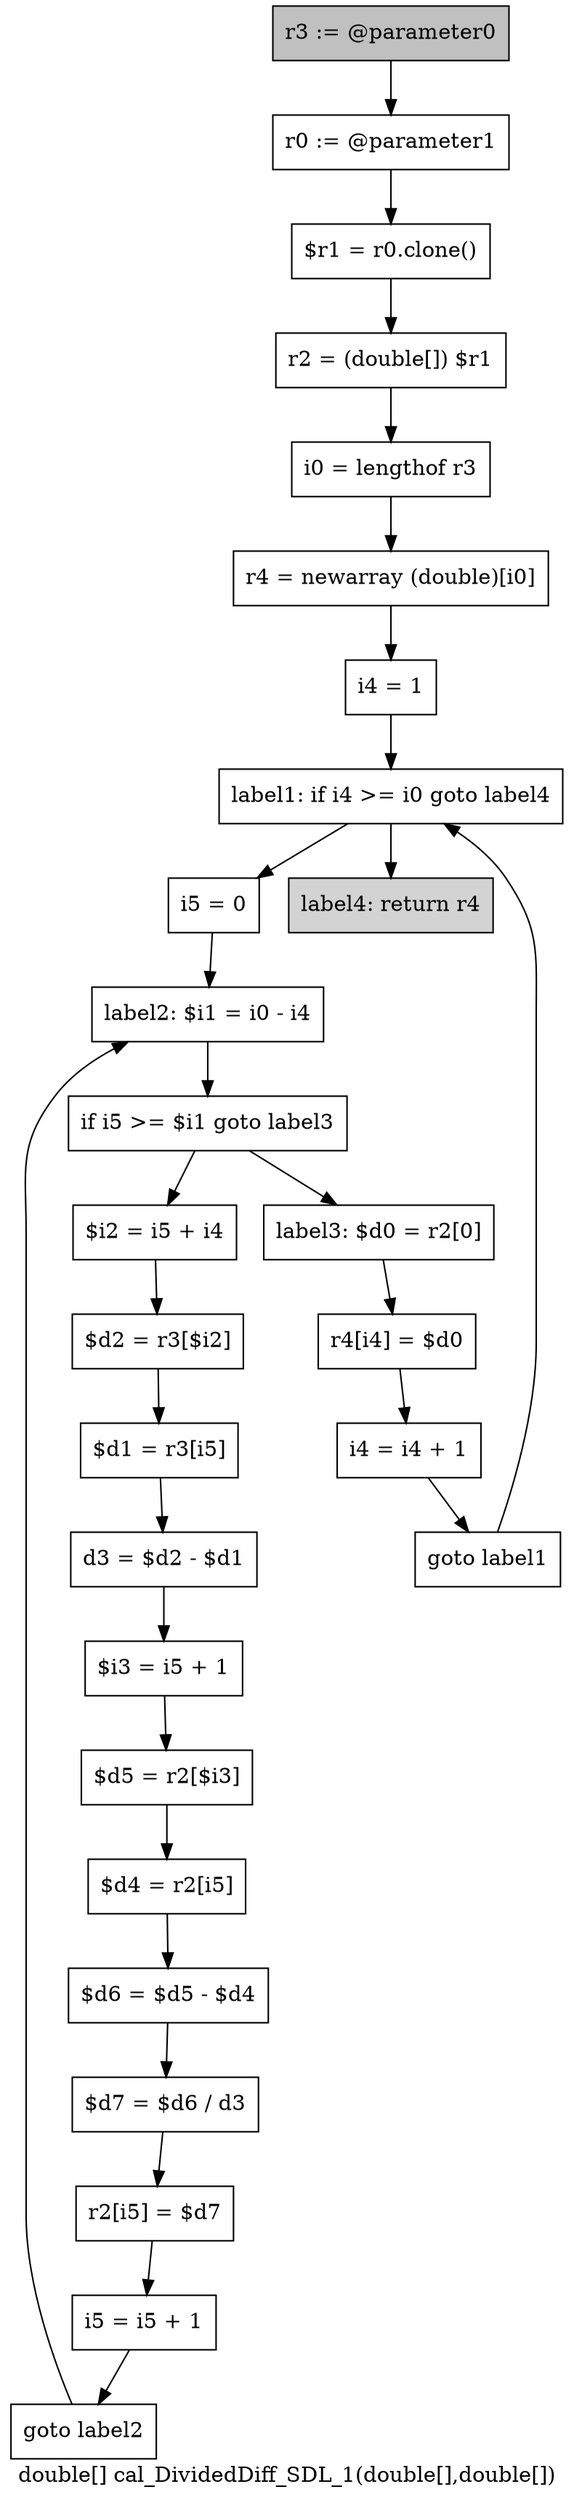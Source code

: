 digraph "double[] cal_DividedDiff_SDL_1(double[],double[])" {
    label="double[] cal_DividedDiff_SDL_1(double[],double[])";
    node [shape=box];
    "0" [style=filled,fillcolor=gray,label="r3 := @parameter0",];
    "1" [label="r0 := @parameter1",];
    "0"->"1";
    "2" [label="$r1 = r0.clone()",];
    "1"->"2";
    "3" [label="r2 = (double[]) $r1",];
    "2"->"3";
    "4" [label="i0 = lengthof r3",];
    "3"->"4";
    "5" [label="r4 = newarray (double)[i0]",];
    "4"->"5";
    "6" [label="i4 = 1",];
    "5"->"6";
    "7" [label="label1: if i4 >= i0 goto label4",];
    "6"->"7";
    "8" [label="i5 = 0",];
    "7"->"8";
    "27" [style=filled,fillcolor=lightgray,label="label4: return r4",];
    "7"->"27";
    "9" [label="label2: $i1 = i0 - i4",];
    "8"->"9";
    "10" [label="if i5 >= $i1 goto label3",];
    "9"->"10";
    "11" [label="$i2 = i5 + i4",];
    "10"->"11";
    "23" [label="label3: $d0 = r2[0]",];
    "10"->"23";
    "12" [label="$d2 = r3[$i2]",];
    "11"->"12";
    "13" [label="$d1 = r3[i5]",];
    "12"->"13";
    "14" [label="d3 = $d2 - $d1",];
    "13"->"14";
    "15" [label="$i3 = i5 + 1",];
    "14"->"15";
    "16" [label="$d5 = r2[$i3]",];
    "15"->"16";
    "17" [label="$d4 = r2[i5]",];
    "16"->"17";
    "18" [label="$d6 = $d5 - $d4",];
    "17"->"18";
    "19" [label="$d7 = $d6 / d3",];
    "18"->"19";
    "20" [label="r2[i5] = $d7",];
    "19"->"20";
    "21" [label="i5 = i5 + 1",];
    "20"->"21";
    "22" [label="goto label2",];
    "21"->"22";
    "22"->"9";
    "24" [label="r4[i4] = $d0",];
    "23"->"24";
    "25" [label="i4 = i4 + 1",];
    "24"->"25";
    "26" [label="goto label1",];
    "25"->"26";
    "26"->"7";
}
